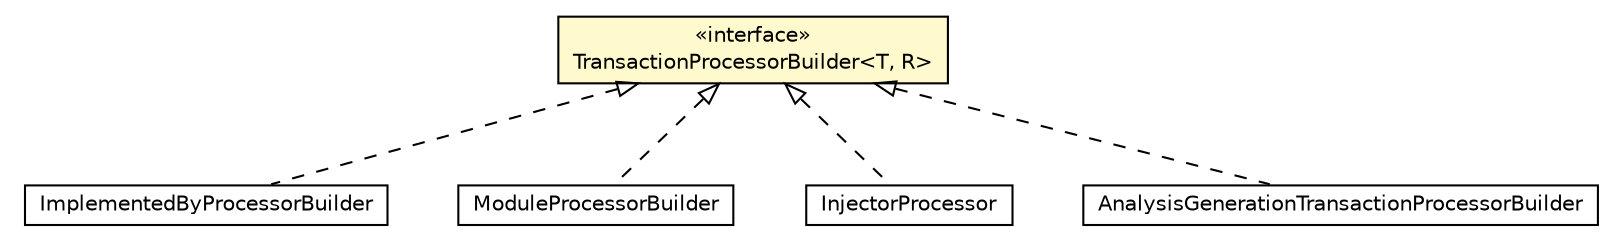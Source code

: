 #!/usr/local/bin/dot
#
# Class diagram 
# Generated by UMLGraph version 5.1 (http://www.umlgraph.org/)
#

digraph G {
	edge [fontname="Helvetica",fontsize=10,labelfontname="Helvetica",labelfontsize=10];
	node [fontname="Helvetica",fontsize=10,shape=plaintext];
	nodesep=0.25;
	ranksep=0.5;
	// org.androidtransfuse.processor.ImplementedByProcessorBuilder
	c90119 [label=<<table title="org.androidtransfuse.processor.ImplementedByProcessorBuilder" border="0" cellborder="1" cellspacing="0" cellpadding="2" port="p" href="./ImplementedByProcessorBuilder.html">
		<tr><td><table border="0" cellspacing="0" cellpadding="1">
<tr><td align="center" balign="center"> ImplementedByProcessorBuilder </td></tr>
		</table></td></tr>
		</table>>, fontname="Helvetica", fontcolor="black", fontsize=10.0];
	// org.androidtransfuse.processor.ModuleProcessorBuilder
	c90127 [label=<<table title="org.androidtransfuse.processor.ModuleProcessorBuilder" border="0" cellborder="1" cellspacing="0" cellpadding="2" port="p" href="./ModuleProcessorBuilder.html">
		<tr><td><table border="0" cellspacing="0" cellpadding="1">
<tr><td align="center" balign="center"> ModuleProcessorBuilder </td></tr>
		</table></td></tr>
		</table>>, fontname="Helvetica", fontcolor="black", fontsize=10.0];
	// org.androidtransfuse.processor.TransactionProcessorBuilder<T, R>
	c90128 [label=<<table title="org.androidtransfuse.processor.TransactionProcessorBuilder" border="0" cellborder="1" cellspacing="0" cellpadding="2" port="p" bgcolor="lemonChiffon" href="./TransactionProcessorBuilder.html">
		<tr><td><table border="0" cellspacing="0" cellpadding="1">
<tr><td align="center" balign="center"> &#171;interface&#187; </td></tr>
<tr><td align="center" balign="center"> TransactionProcessorBuilder&lt;T, R&gt; </td></tr>
		</table></td></tr>
		</table>>, fontname="Helvetica", fontcolor="black", fontsize=10.0];
	// org.androidtransfuse.processor.InjectorProcessor
	c90135 [label=<<table title="org.androidtransfuse.processor.InjectorProcessor" border="0" cellborder="1" cellspacing="0" cellpadding="2" port="p" href="./InjectorProcessor.html">
		<tr><td><table border="0" cellspacing="0" cellpadding="1">
<tr><td align="center" balign="center"> InjectorProcessor </td></tr>
		</table></td></tr>
		</table>>, fontname="Helvetica", fontcolor="black", fontsize=10.0];
	// org.androidtransfuse.processor.AnalysisGenerationTransactionProcessorBuilder
	c90146 [label=<<table title="org.androidtransfuse.processor.AnalysisGenerationTransactionProcessorBuilder" border="0" cellborder="1" cellspacing="0" cellpadding="2" port="p" href="./AnalysisGenerationTransactionProcessorBuilder.html">
		<tr><td><table border="0" cellspacing="0" cellpadding="1">
<tr><td align="center" balign="center"> AnalysisGenerationTransactionProcessorBuilder </td></tr>
		</table></td></tr>
		</table>>, fontname="Helvetica", fontcolor="black", fontsize=10.0];
	//org.androidtransfuse.processor.ImplementedByProcessorBuilder implements org.androidtransfuse.processor.TransactionProcessorBuilder<T, R>
	c90128:p -> c90119:p [dir=back,arrowtail=empty,style=dashed];
	//org.androidtransfuse.processor.ModuleProcessorBuilder implements org.androidtransfuse.processor.TransactionProcessorBuilder<T, R>
	c90128:p -> c90127:p [dir=back,arrowtail=empty,style=dashed];
	//org.androidtransfuse.processor.InjectorProcessor implements org.androidtransfuse.processor.TransactionProcessorBuilder<T, R>
	c90128:p -> c90135:p [dir=back,arrowtail=empty,style=dashed];
	//org.androidtransfuse.processor.AnalysisGenerationTransactionProcessorBuilder implements org.androidtransfuse.processor.TransactionProcessorBuilder<T, R>
	c90128:p -> c90146:p [dir=back,arrowtail=empty,style=dashed];
}

